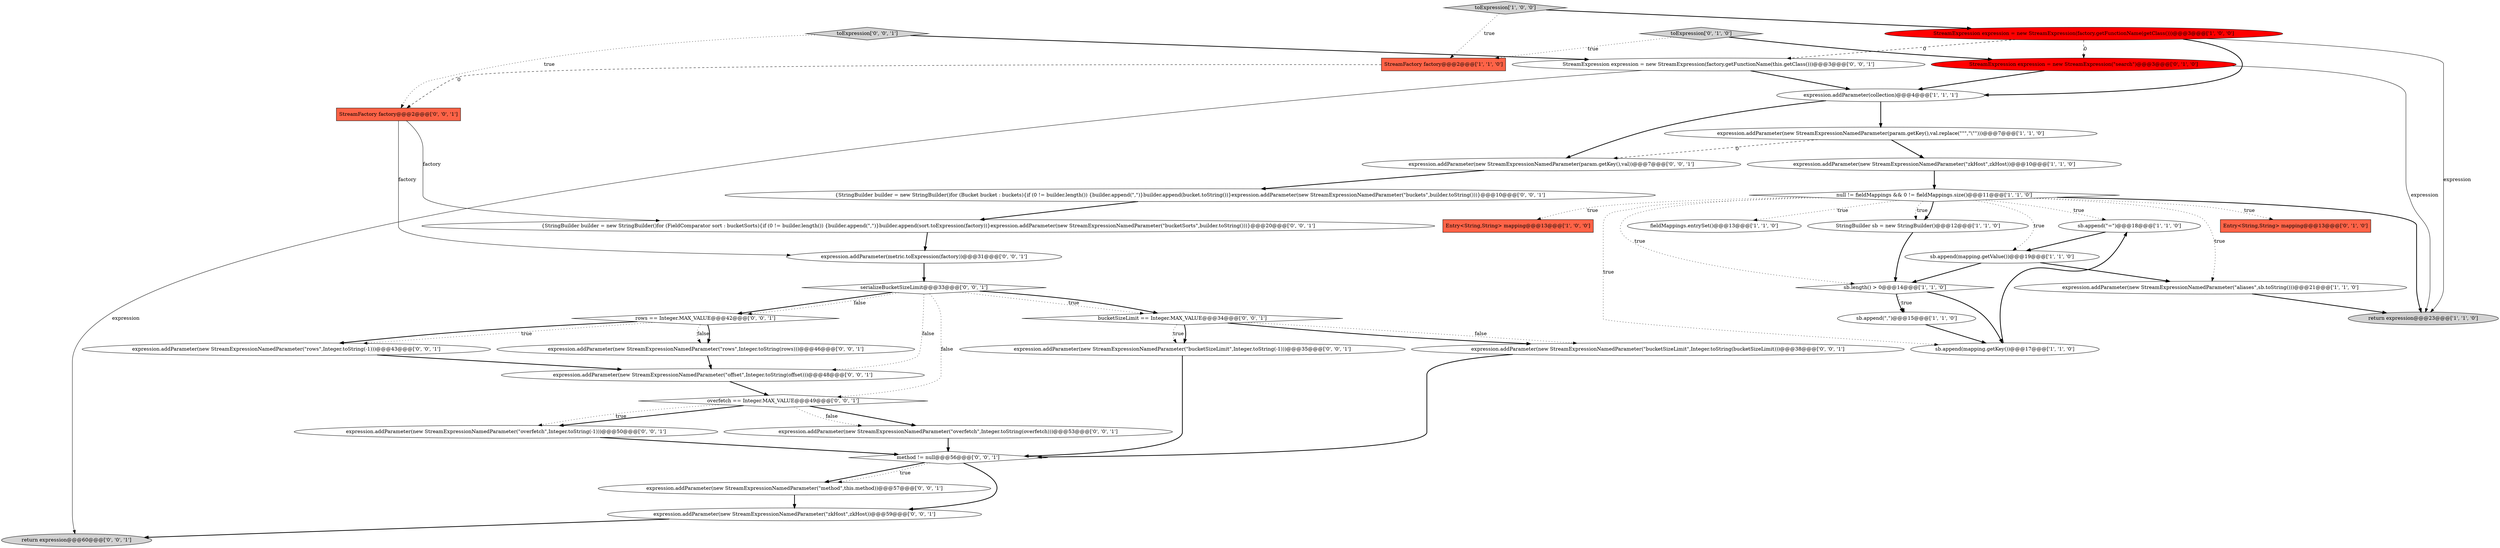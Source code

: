 digraph {
21 [style = filled, label = "expression.addParameter(new StreamExpressionNamedParameter(\"bucketSizeLimit\",Integer.toString(-1)))@@@35@@@['0', '0', '1']", fillcolor = white, shape = ellipse image = "AAA0AAABBB3BBB"];
15 [style = filled, label = "return expression@@@23@@@['1', '1', '0']", fillcolor = lightgray, shape = ellipse image = "AAA0AAABBB1BBB"];
10 [style = filled, label = "expression.addParameter(new StreamExpressionNamedParameter(param.getKey(),val.replace(\"\"\",\"\\\"\")))@@@7@@@['1', '1', '0']", fillcolor = white, shape = ellipse image = "AAA0AAABBB1BBB"];
27 [style = filled, label = "rows == Integer.MAX_VALUE@@@42@@@['0', '0', '1']", fillcolor = white, shape = diamond image = "AAA0AAABBB3BBB"];
38 [style = filled, label = "{StringBuilder builder = new StringBuilder()for (FieldComparator sort : bucketSorts){if (0 != builder.length()) {builder.append(\",\")}builder.append(sort.toExpression(factory))}expression.addParameter(new StreamExpressionNamedParameter(\"bucketSorts\",builder.toString()))}@@@20@@@['0', '0', '1']", fillcolor = white, shape = ellipse image = "AAA0AAABBB3BBB"];
9 [style = filled, label = "expression.addParameter(new StreamExpressionNamedParameter(\"aliases\",sb.toString()))@@@21@@@['1', '1', '0']", fillcolor = white, shape = ellipse image = "AAA0AAABBB1BBB"];
18 [style = filled, label = "StreamExpression expression = new StreamExpression(\"search\")@@@3@@@['0', '1', '0']", fillcolor = red, shape = ellipse image = "AAA1AAABBB2BBB"];
13 [style = filled, label = "sb.append(\"=\")@@@18@@@['1', '1', '0']", fillcolor = white, shape = ellipse image = "AAA0AAABBB1BBB"];
22 [style = filled, label = "{StringBuilder builder = new StringBuilder()for (Bucket bucket : buckets){if (0 != builder.length()) {builder.append(\",\")}builder.append(bucket.toString())}expression.addParameter(new StreamExpressionNamedParameter(\"buckets\",builder.toString()))}@@@10@@@['0', '0', '1']", fillcolor = white, shape = ellipse image = "AAA0AAABBB3BBB"];
36 [style = filled, label = "toExpression['0', '0', '1']", fillcolor = lightgray, shape = diamond image = "AAA0AAABBB3BBB"];
39 [style = filled, label = "expression.addParameter(new StreamExpressionNamedParameter(\"bucketSizeLimit\",Integer.toString(bucketSizeLimit)))@@@38@@@['0', '0', '1']", fillcolor = white, shape = ellipse image = "AAA0AAABBB3BBB"];
3 [style = filled, label = "toExpression['1', '0', '0']", fillcolor = lightgray, shape = diamond image = "AAA0AAABBB1BBB"];
37 [style = filled, label = "expression.addParameter(new StreamExpressionNamedParameter(param.getKey(),val))@@@7@@@['0', '0', '1']", fillcolor = white, shape = ellipse image = "AAA0AAABBB3BBB"];
40 [style = filled, label = "expression.addParameter(new StreamExpressionNamedParameter(\"rows\",Integer.toString(rows)))@@@46@@@['0', '0', '1']", fillcolor = white, shape = ellipse image = "AAA0AAABBB3BBB"];
14 [style = filled, label = "StreamFactory factory@@@2@@@['1', '1', '0']", fillcolor = tomato, shape = box image = "AAA0AAABBB1BBB"];
34 [style = filled, label = "expression.addParameter(new StreamExpressionNamedParameter(\"method\",this.method))@@@57@@@['0', '0', '1']", fillcolor = white, shape = ellipse image = "AAA0AAABBB3BBB"];
16 [style = filled, label = "null != fieldMappings && 0 != fieldMappings.size()@@@11@@@['1', '1', '0']", fillcolor = white, shape = diamond image = "AAA0AAABBB1BBB"];
26 [style = filled, label = "StreamFactory factory@@@2@@@['0', '0', '1']", fillcolor = tomato, shape = box image = "AAA0AAABBB3BBB"];
8 [style = filled, label = "sb.append(mapping.getKey())@@@17@@@['1', '1', '0']", fillcolor = white, shape = ellipse image = "AAA0AAABBB1BBB"];
19 [style = filled, label = "Entry<String,String> mapping@@@13@@@['0', '1', '0']", fillcolor = tomato, shape = box image = "AAA0AAABBB2BBB"];
7 [style = filled, label = "expression.addParameter(collection)@@@4@@@['1', '1', '1']", fillcolor = white, shape = ellipse image = "AAA0AAABBB1BBB"];
12 [style = filled, label = "StreamExpression expression = new StreamExpression(factory.getFunctionName(getClass()))@@@3@@@['1', '0', '0']", fillcolor = red, shape = ellipse image = "AAA1AAABBB1BBB"];
23 [style = filled, label = "expression.addParameter(new StreamExpressionNamedParameter(\"overfetch\",Integer.toString(overfetch)))@@@53@@@['0', '0', '1']", fillcolor = white, shape = ellipse image = "AAA0AAABBB3BBB"];
5 [style = filled, label = "Entry<String,String> mapping@@@13@@@['1', '0', '0']", fillcolor = tomato, shape = box image = "AAA0AAABBB1BBB"];
24 [style = filled, label = "expression.addParameter(new StreamExpressionNamedParameter(\"offset\",Integer.toString(offset)))@@@48@@@['0', '0', '1']", fillcolor = white, shape = ellipse image = "AAA0AAABBB3BBB"];
31 [style = filled, label = "return expression@@@60@@@['0', '0', '1']", fillcolor = lightgray, shape = ellipse image = "AAA0AAABBB3BBB"];
20 [style = filled, label = "expression.addParameter(new StreamExpressionNamedParameter(\"overfetch\",Integer.toString(-1)))@@@50@@@['0', '0', '1']", fillcolor = white, shape = ellipse image = "AAA0AAABBB3BBB"];
2 [style = filled, label = "sb.append(mapping.getValue())@@@19@@@['1', '1', '0']", fillcolor = white, shape = ellipse image = "AAA0AAABBB1BBB"];
28 [style = filled, label = "StreamExpression expression = new StreamExpression(factory.getFunctionName(this.getClass()))@@@3@@@['0', '0', '1']", fillcolor = white, shape = ellipse image = "AAA0AAABBB3BBB"];
29 [style = filled, label = "bucketSizeLimit == Integer.MAX_VALUE@@@34@@@['0', '0', '1']", fillcolor = white, shape = diamond image = "AAA0AAABBB3BBB"];
30 [style = filled, label = "expression.addParameter(new StreamExpressionNamedParameter(\"zkHost\",zkHost))@@@59@@@['0', '0', '1']", fillcolor = white, shape = ellipse image = "AAA0AAABBB3BBB"];
32 [style = filled, label = "expression.addParameter(metric.toExpression(factory))@@@31@@@['0', '0', '1']", fillcolor = white, shape = ellipse image = "AAA0AAABBB3BBB"];
41 [style = filled, label = "expression.addParameter(new StreamExpressionNamedParameter(\"rows\",Integer.toString(-1)))@@@43@@@['0', '0', '1']", fillcolor = white, shape = ellipse image = "AAA0AAABBB3BBB"];
17 [style = filled, label = "toExpression['0', '1', '0']", fillcolor = lightgray, shape = diamond image = "AAA0AAABBB2BBB"];
1 [style = filled, label = "expression.addParameter(new StreamExpressionNamedParameter(\"zkHost\",zkHost))@@@10@@@['1', '1', '0']", fillcolor = white, shape = ellipse image = "AAA0AAABBB1BBB"];
33 [style = filled, label = "overfetch == Integer.MAX_VALUE@@@49@@@['0', '0', '1']", fillcolor = white, shape = diamond image = "AAA0AAABBB3BBB"];
11 [style = filled, label = "sb.length() > 0@@@14@@@['1', '1', '0']", fillcolor = white, shape = diamond image = "AAA0AAABBB1BBB"];
6 [style = filled, label = "fieldMappings.entrySet()@@@13@@@['1', '1', '0']", fillcolor = white, shape = ellipse image = "AAA0AAABBB1BBB"];
4 [style = filled, label = "sb.append(\",\")@@@15@@@['1', '1', '0']", fillcolor = white, shape = ellipse image = "AAA0AAABBB1BBB"];
35 [style = filled, label = "serializeBucketSizeLimit@@@33@@@['0', '0', '1']", fillcolor = white, shape = diamond image = "AAA0AAABBB3BBB"];
25 [style = filled, label = "method != null@@@56@@@['0', '0', '1']", fillcolor = white, shape = diamond image = "AAA0AAABBB3BBB"];
0 [style = filled, label = "StringBuilder sb = new StringBuilder()@@@12@@@['1', '1', '0']", fillcolor = white, shape = ellipse image = "AAA0AAABBB1BBB"];
35->29 [style = dotted, label="true"];
32->35 [style = bold, label=""];
16->15 [style = bold, label=""];
16->8 [style = dotted, label="true"];
23->25 [style = bold, label=""];
16->19 [style = dotted, label="true"];
16->0 [style = bold, label=""];
35->27 [style = bold, label=""];
16->9 [style = dotted, label="true"];
29->39 [style = dotted, label="false"];
16->2 [style = dotted, label="true"];
35->29 [style = bold, label=""];
33->20 [style = bold, label=""];
35->24 [style = dotted, label="false"];
25->34 [style = bold, label=""];
41->24 [style = bold, label=""];
16->13 [style = dotted, label="true"];
35->33 [style = dotted, label="false"];
7->10 [style = bold, label=""];
29->39 [style = bold, label=""];
27->40 [style = dotted, label="false"];
25->34 [style = dotted, label="true"];
25->30 [style = bold, label=""];
11->4 [style = bold, label=""];
28->7 [style = bold, label=""];
7->37 [style = bold, label=""];
36->28 [style = bold, label=""];
17->14 [style = dotted, label="true"];
0->11 [style = bold, label=""];
18->15 [style = solid, label="expression"];
26->38 [style = solid, label="factory"];
35->27 [style = dotted, label="false"];
27->41 [style = dotted, label="true"];
2->9 [style = bold, label=""];
3->12 [style = bold, label=""];
21->25 [style = bold, label=""];
26->32 [style = solid, label="factory"];
11->4 [style = dotted, label="true"];
20->25 [style = bold, label=""];
34->30 [style = bold, label=""];
12->7 [style = bold, label=""];
29->21 [style = bold, label=""];
33->23 [style = dotted, label="false"];
3->14 [style = dotted, label="true"];
14->26 [style = dashed, label="0"];
38->32 [style = bold, label=""];
33->20 [style = dotted, label="true"];
33->23 [style = bold, label=""];
24->33 [style = bold, label=""];
36->26 [style = dotted, label="true"];
22->38 [style = bold, label=""];
37->22 [style = bold, label=""];
16->0 [style = dotted, label="true"];
1->16 [style = bold, label=""];
9->15 [style = bold, label=""];
30->31 [style = bold, label=""];
12->28 [style = dashed, label="0"];
27->41 [style = bold, label=""];
16->5 [style = dotted, label="true"];
10->37 [style = dashed, label="0"];
11->8 [style = bold, label=""];
4->8 [style = bold, label=""];
40->24 [style = bold, label=""];
29->21 [style = dotted, label="true"];
27->40 [style = bold, label=""];
12->18 [style = dashed, label="0"];
39->25 [style = bold, label=""];
28->31 [style = solid, label="expression"];
18->7 [style = bold, label=""];
10->1 [style = bold, label=""];
16->11 [style = dotted, label="true"];
12->15 [style = solid, label="expression"];
2->11 [style = bold, label=""];
17->18 [style = bold, label=""];
8->13 [style = bold, label=""];
16->6 [style = dotted, label="true"];
13->2 [style = bold, label=""];
}
